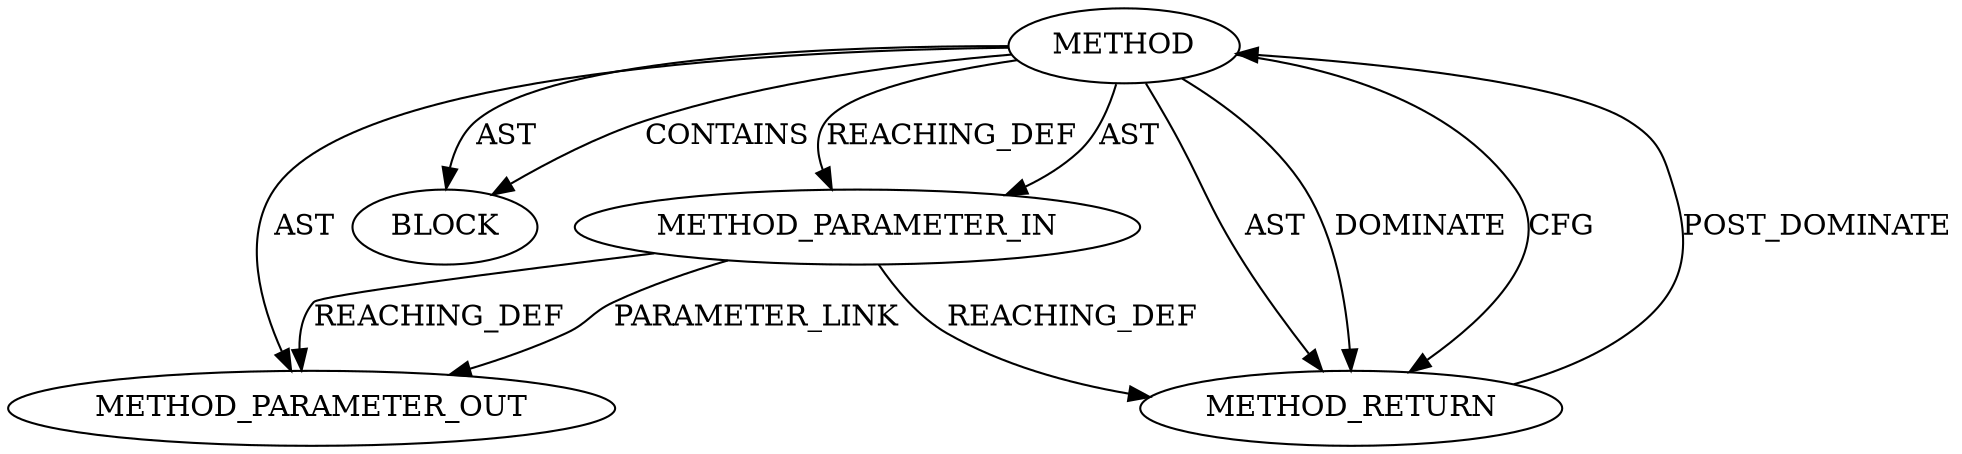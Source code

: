 digraph {
  26455 [label=METHOD AST_PARENT_TYPE="NAMESPACE_BLOCK" AST_PARENT_FULL_NAME="<global>" ORDER=0 CODE="<empty>" FULL_NAME="BN_CTX_end" IS_EXTERNAL=true FILENAME="<empty>" SIGNATURE="" NAME="BN_CTX_end"]
  27580 [label=METHOD_PARAMETER_OUT ORDER=1 CODE="p1" IS_VARIADIC=false TYPE_FULL_NAME="ANY" EVALUATION_STRATEGY="BY_VALUE" INDEX=1 NAME="p1"]
  26457 [label=BLOCK ORDER=1 ARGUMENT_INDEX=1 CODE="<empty>" TYPE_FULL_NAME="ANY"]
  26456 [label=METHOD_PARAMETER_IN ORDER=1 CODE="p1" IS_VARIADIC=false TYPE_FULL_NAME="ANY" EVALUATION_STRATEGY="BY_VALUE" INDEX=1 NAME="p1"]
  26458 [label=METHOD_RETURN ORDER=2 CODE="RET" TYPE_FULL_NAME="ANY" EVALUATION_STRATEGY="BY_VALUE"]
  26455 -> 26458 [label=AST ]
  26458 -> 26455 [label=POST_DOMINATE ]
  26456 -> 27580 [label=REACHING_DEF VARIABLE="p1"]
  26455 -> 26457 [label=AST ]
  26456 -> 26458 [label=REACHING_DEF VARIABLE="p1"]
  26455 -> 26458 [label=DOMINATE ]
  26456 -> 27580 [label=PARAMETER_LINK ]
  26455 -> 26456 [label=REACHING_DEF VARIABLE=""]
  26455 -> 27580 [label=AST ]
  26455 -> 26457 [label=CONTAINS ]
  26455 -> 26456 [label=AST ]
  26455 -> 26458 [label=CFG ]
}
